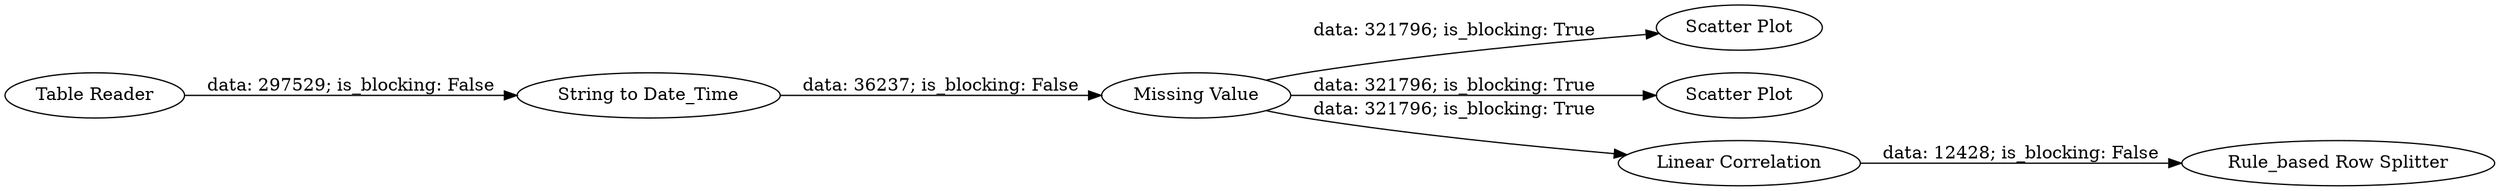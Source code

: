 digraph {
	"9112344241556158347_1" [label="Table Reader"]
	"9112344241556158347_6" [label="Scatter Plot"]
	"9112344241556158347_2" [label="String to Date_Time"]
	"9112344241556158347_7" [label="Scatter Plot"]
	"9112344241556158347_4" [label="Linear Correlation"]
	"9112344241556158347_5" [label="Rule_based Row Splitter"]
	"9112344241556158347_3" [label="Missing Value"]
	"9112344241556158347_3" -> "9112344241556158347_6" [label="data: 321796; is_blocking: True"]
	"9112344241556158347_3" -> "9112344241556158347_4" [label="data: 321796; is_blocking: True"]
	"9112344241556158347_4" -> "9112344241556158347_5" [label="data: 12428; is_blocking: False"]
	"9112344241556158347_1" -> "9112344241556158347_2" [label="data: 297529; is_blocking: False"]
	"9112344241556158347_2" -> "9112344241556158347_3" [label="data: 36237; is_blocking: False"]
	"9112344241556158347_3" -> "9112344241556158347_7" [label="data: 321796; is_blocking: True"]
	rankdir=LR
}
